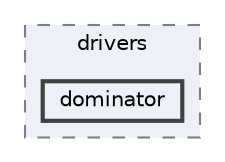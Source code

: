 digraph "dominator"
{
 // LATEX_PDF_SIZE
  bgcolor="transparent";
  edge [fontname=Helvetica,fontsize=10,labelfontname=Helvetica,labelfontsize=10];
  node [fontname=Helvetica,fontsize=10,shape=box,height=0.2,width=0.4];
  compound=true
  subgraph clusterdir_4fe5cf12322eb0f9892753dc20f1484c {
    graph [ bgcolor="#edf0f7", pencolor="grey50", label="drivers", fontname=Helvetica,fontsize=10 style="filled,dashed", URL="dir_4fe5cf12322eb0f9892753dc20f1484c.html",tooltip=""]
  dir_96ed027109a5f22bca1974e990120263 [label="dominator", fillcolor="#edf0f7", color="grey25", style="filled,bold", URL="dir_96ed027109a5f22bca1974e990120263.html",tooltip=""];
  }
}
